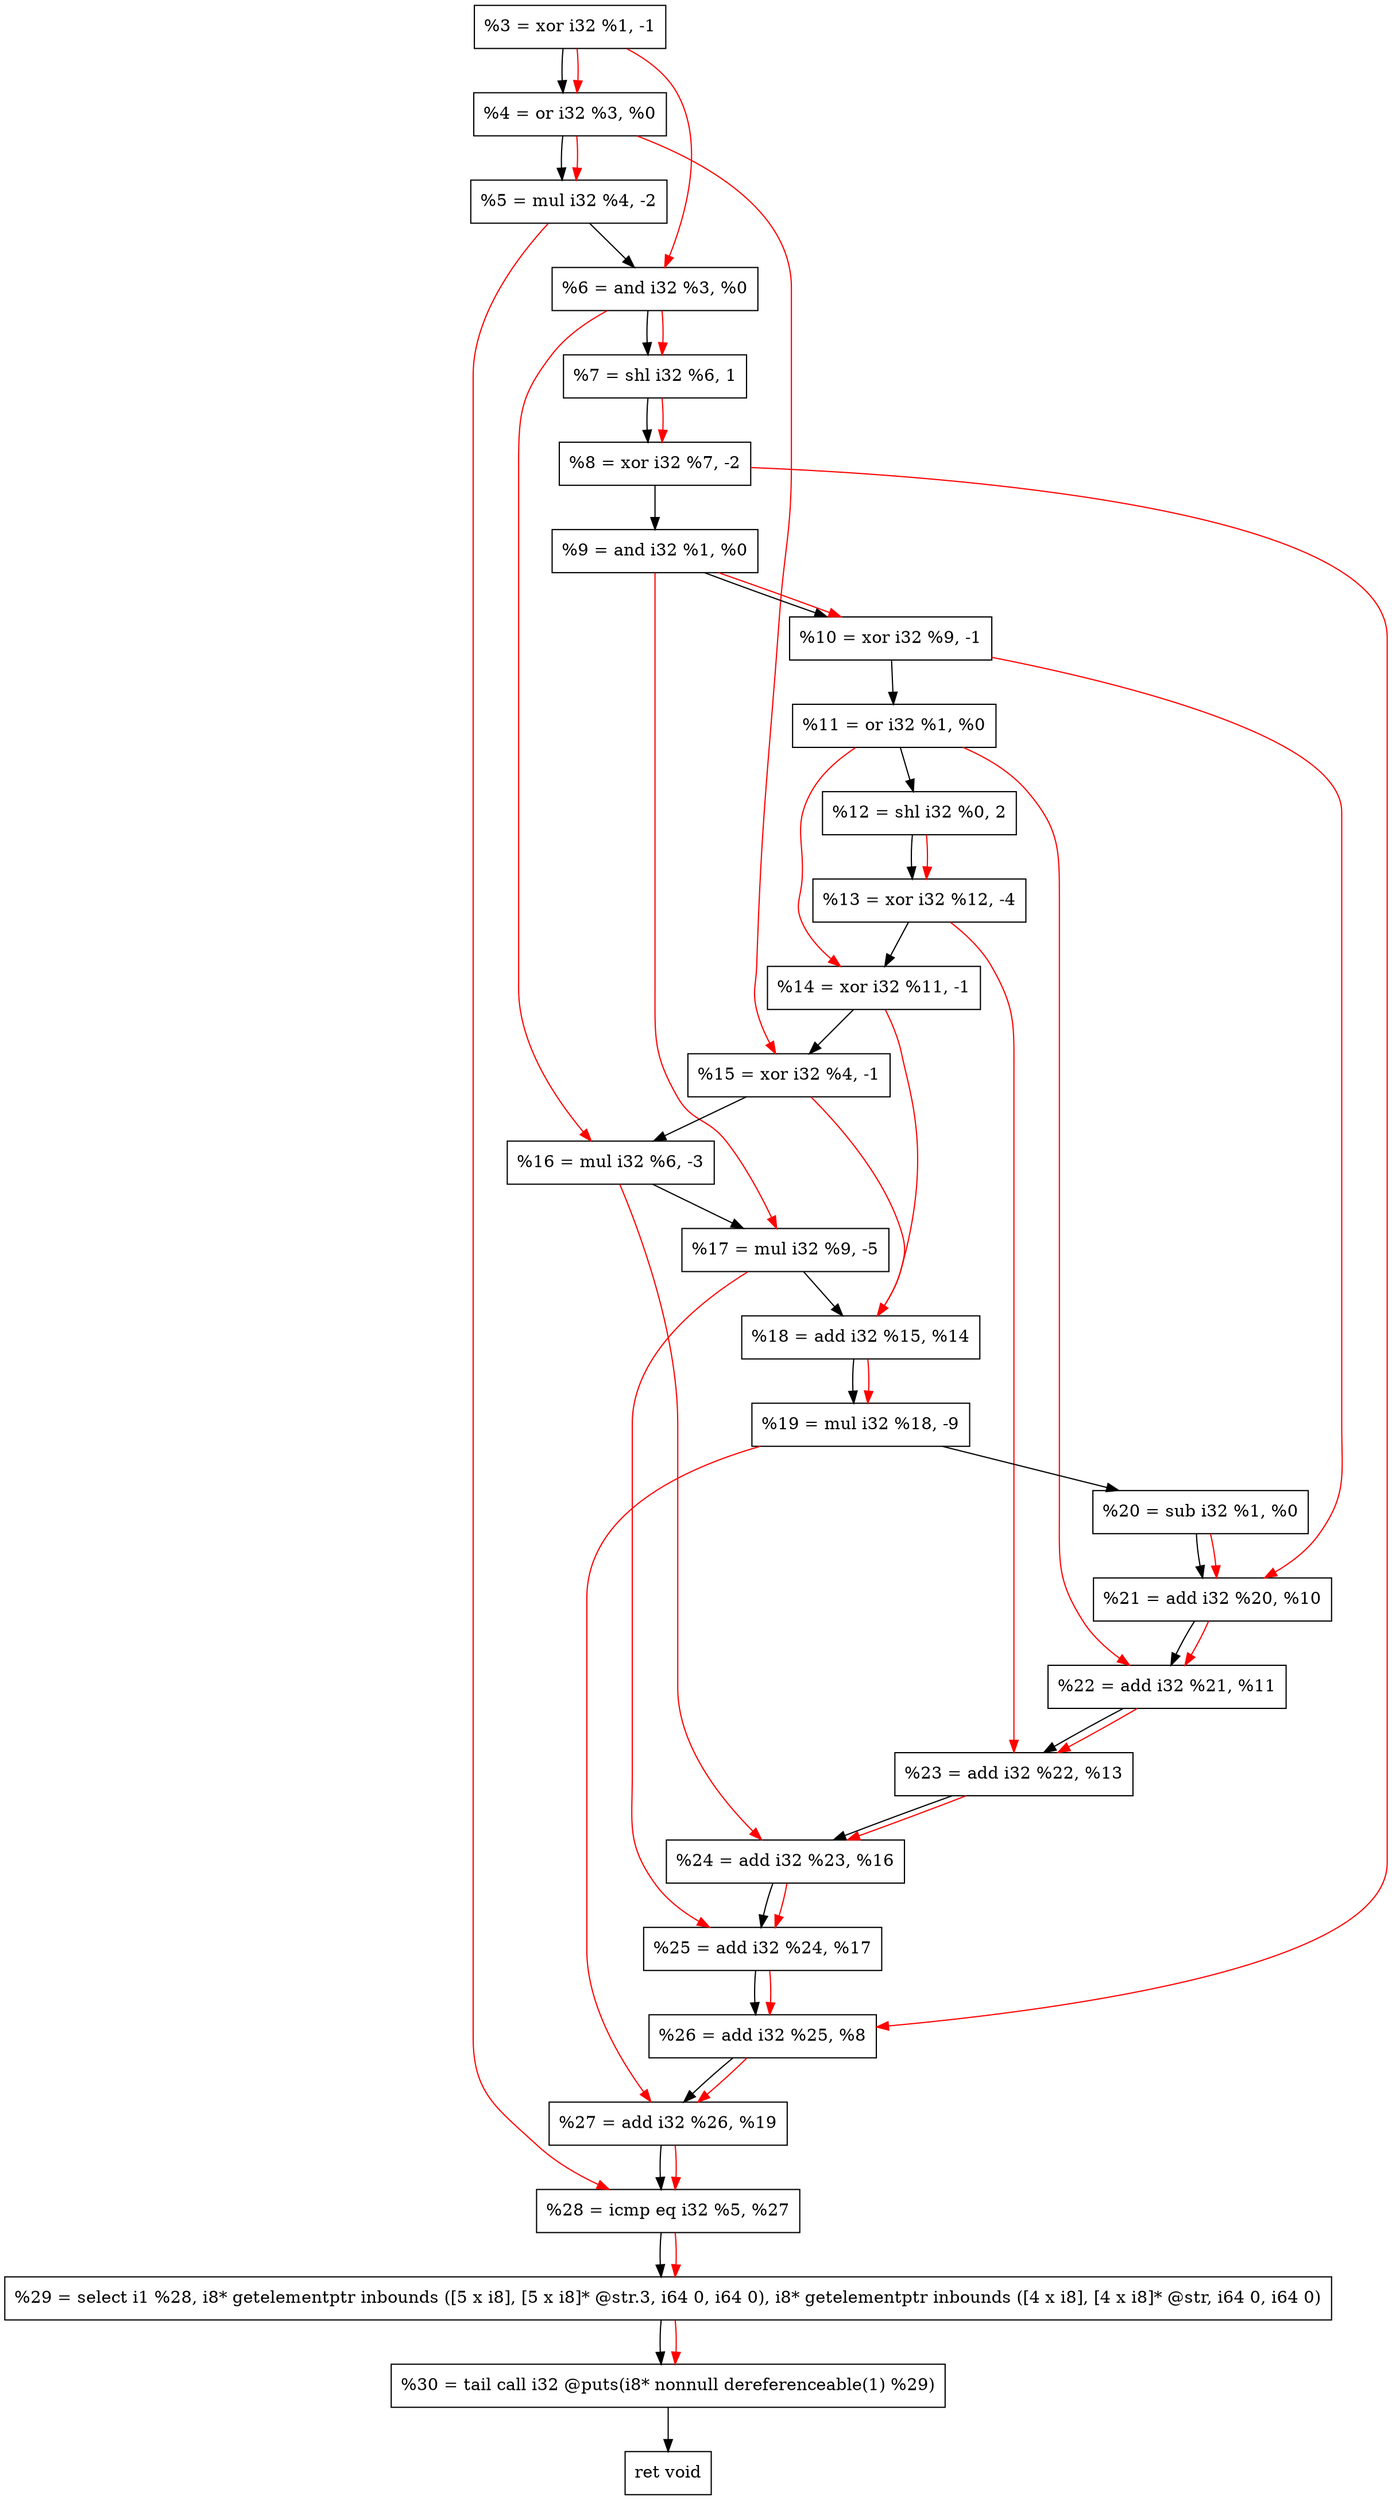 digraph "DFG for'crackme' function" {
	Node0xd4dbe0[shape=record, label="  %3 = xor i32 %1, -1"];
	Node0xd4dc50[shape=record, label="  %4 = or i32 %3, %0"];
	Node0xd4dd10[shape=record, label="  %5 = mul i32 %4, -2"];
	Node0xd4dd80[shape=record, label="  %6 = and i32 %3, %0"];
	Node0xd4de20[shape=record, label="  %7 = shl i32 %6, 1"];
	Node0xd4de90[shape=record, label="  %8 = xor i32 %7, -2"];
	Node0xd4df00[shape=record, label="  %9 = and i32 %1, %0"];
	Node0xd4df70[shape=record, label="  %10 = xor i32 %9, -1"];
	Node0xd4dfe0[shape=record, label="  %11 = or i32 %1, %0"];
	Node0xd4e080[shape=record, label="  %12 = shl i32 %0, 2"];
	Node0xd4e120[shape=record, label="  %13 = xor i32 %12, -4"];
	Node0xd4e190[shape=record, label="  %14 = xor i32 %11, -1"];
	Node0xd4e200[shape=record, label="  %15 = xor i32 %4, -1"];
	Node0xd4e2a0[shape=record, label="  %16 = mul i32 %6, -3"];
	Node0xd4e340[shape=record, label="  %17 = mul i32 %9, -5"];
	Node0xd4e3b0[shape=record, label="  %18 = add i32 %15, %14"];
	Node0xd4e450[shape=record, label="  %19 = mul i32 %18, -9"];
	Node0xd4e4c0[shape=record, label="  %20 = sub i32 %1, %0"];
	Node0xd4e530[shape=record, label="  %21 = add i32 %20, %10"];
	Node0xd4e5a0[shape=record, label="  %22 = add i32 %21, %11"];
	Node0xd4e610[shape=record, label="  %23 = add i32 %22, %13"];
	Node0xd4e680[shape=record, label="  %24 = add i32 %23, %16"];
	Node0xd4e6f0[shape=record, label="  %25 = add i32 %24, %17"];
	Node0xd4e760[shape=record, label="  %26 = add i32 %25, %8"];
	Node0xd4e7d0[shape=record, label="  %27 = add i32 %26, %19"];
	Node0xd4e840[shape=record, label="  %28 = icmp eq i32 %5, %27"];
	Node0xcee268[shape=record, label="  %29 = select i1 %28, i8* getelementptr inbounds ([5 x i8], [5 x i8]* @str.3, i64 0, i64 0), i8* getelementptr inbounds ([4 x i8], [4 x i8]* @str, i64 0, i64 0)"];
	Node0xd4ece0[shape=record, label="  %30 = tail call i32 @puts(i8* nonnull dereferenceable(1) %29)"];
	Node0xd4ed30[shape=record, label="  ret void"];
	Node0xd4dbe0 -> Node0xd4dc50;
	Node0xd4dc50 -> Node0xd4dd10;
	Node0xd4dd10 -> Node0xd4dd80;
	Node0xd4dd80 -> Node0xd4de20;
	Node0xd4de20 -> Node0xd4de90;
	Node0xd4de90 -> Node0xd4df00;
	Node0xd4df00 -> Node0xd4df70;
	Node0xd4df70 -> Node0xd4dfe0;
	Node0xd4dfe0 -> Node0xd4e080;
	Node0xd4e080 -> Node0xd4e120;
	Node0xd4e120 -> Node0xd4e190;
	Node0xd4e190 -> Node0xd4e200;
	Node0xd4e200 -> Node0xd4e2a0;
	Node0xd4e2a0 -> Node0xd4e340;
	Node0xd4e340 -> Node0xd4e3b0;
	Node0xd4e3b0 -> Node0xd4e450;
	Node0xd4e450 -> Node0xd4e4c0;
	Node0xd4e4c0 -> Node0xd4e530;
	Node0xd4e530 -> Node0xd4e5a0;
	Node0xd4e5a0 -> Node0xd4e610;
	Node0xd4e610 -> Node0xd4e680;
	Node0xd4e680 -> Node0xd4e6f0;
	Node0xd4e6f0 -> Node0xd4e760;
	Node0xd4e760 -> Node0xd4e7d0;
	Node0xd4e7d0 -> Node0xd4e840;
	Node0xd4e840 -> Node0xcee268;
	Node0xcee268 -> Node0xd4ece0;
	Node0xd4ece0 -> Node0xd4ed30;
edge [color=red]
	Node0xd4dbe0 -> Node0xd4dc50;
	Node0xd4dc50 -> Node0xd4dd10;
	Node0xd4dbe0 -> Node0xd4dd80;
	Node0xd4dd80 -> Node0xd4de20;
	Node0xd4de20 -> Node0xd4de90;
	Node0xd4df00 -> Node0xd4df70;
	Node0xd4e080 -> Node0xd4e120;
	Node0xd4dfe0 -> Node0xd4e190;
	Node0xd4dc50 -> Node0xd4e200;
	Node0xd4dd80 -> Node0xd4e2a0;
	Node0xd4df00 -> Node0xd4e340;
	Node0xd4e200 -> Node0xd4e3b0;
	Node0xd4e190 -> Node0xd4e3b0;
	Node0xd4e3b0 -> Node0xd4e450;
	Node0xd4e4c0 -> Node0xd4e530;
	Node0xd4df70 -> Node0xd4e530;
	Node0xd4e530 -> Node0xd4e5a0;
	Node0xd4dfe0 -> Node0xd4e5a0;
	Node0xd4e5a0 -> Node0xd4e610;
	Node0xd4e120 -> Node0xd4e610;
	Node0xd4e610 -> Node0xd4e680;
	Node0xd4e2a0 -> Node0xd4e680;
	Node0xd4e680 -> Node0xd4e6f0;
	Node0xd4e340 -> Node0xd4e6f0;
	Node0xd4e6f0 -> Node0xd4e760;
	Node0xd4de90 -> Node0xd4e760;
	Node0xd4e760 -> Node0xd4e7d0;
	Node0xd4e450 -> Node0xd4e7d0;
	Node0xd4dd10 -> Node0xd4e840;
	Node0xd4e7d0 -> Node0xd4e840;
	Node0xd4e840 -> Node0xcee268;
	Node0xcee268 -> Node0xd4ece0;
}
